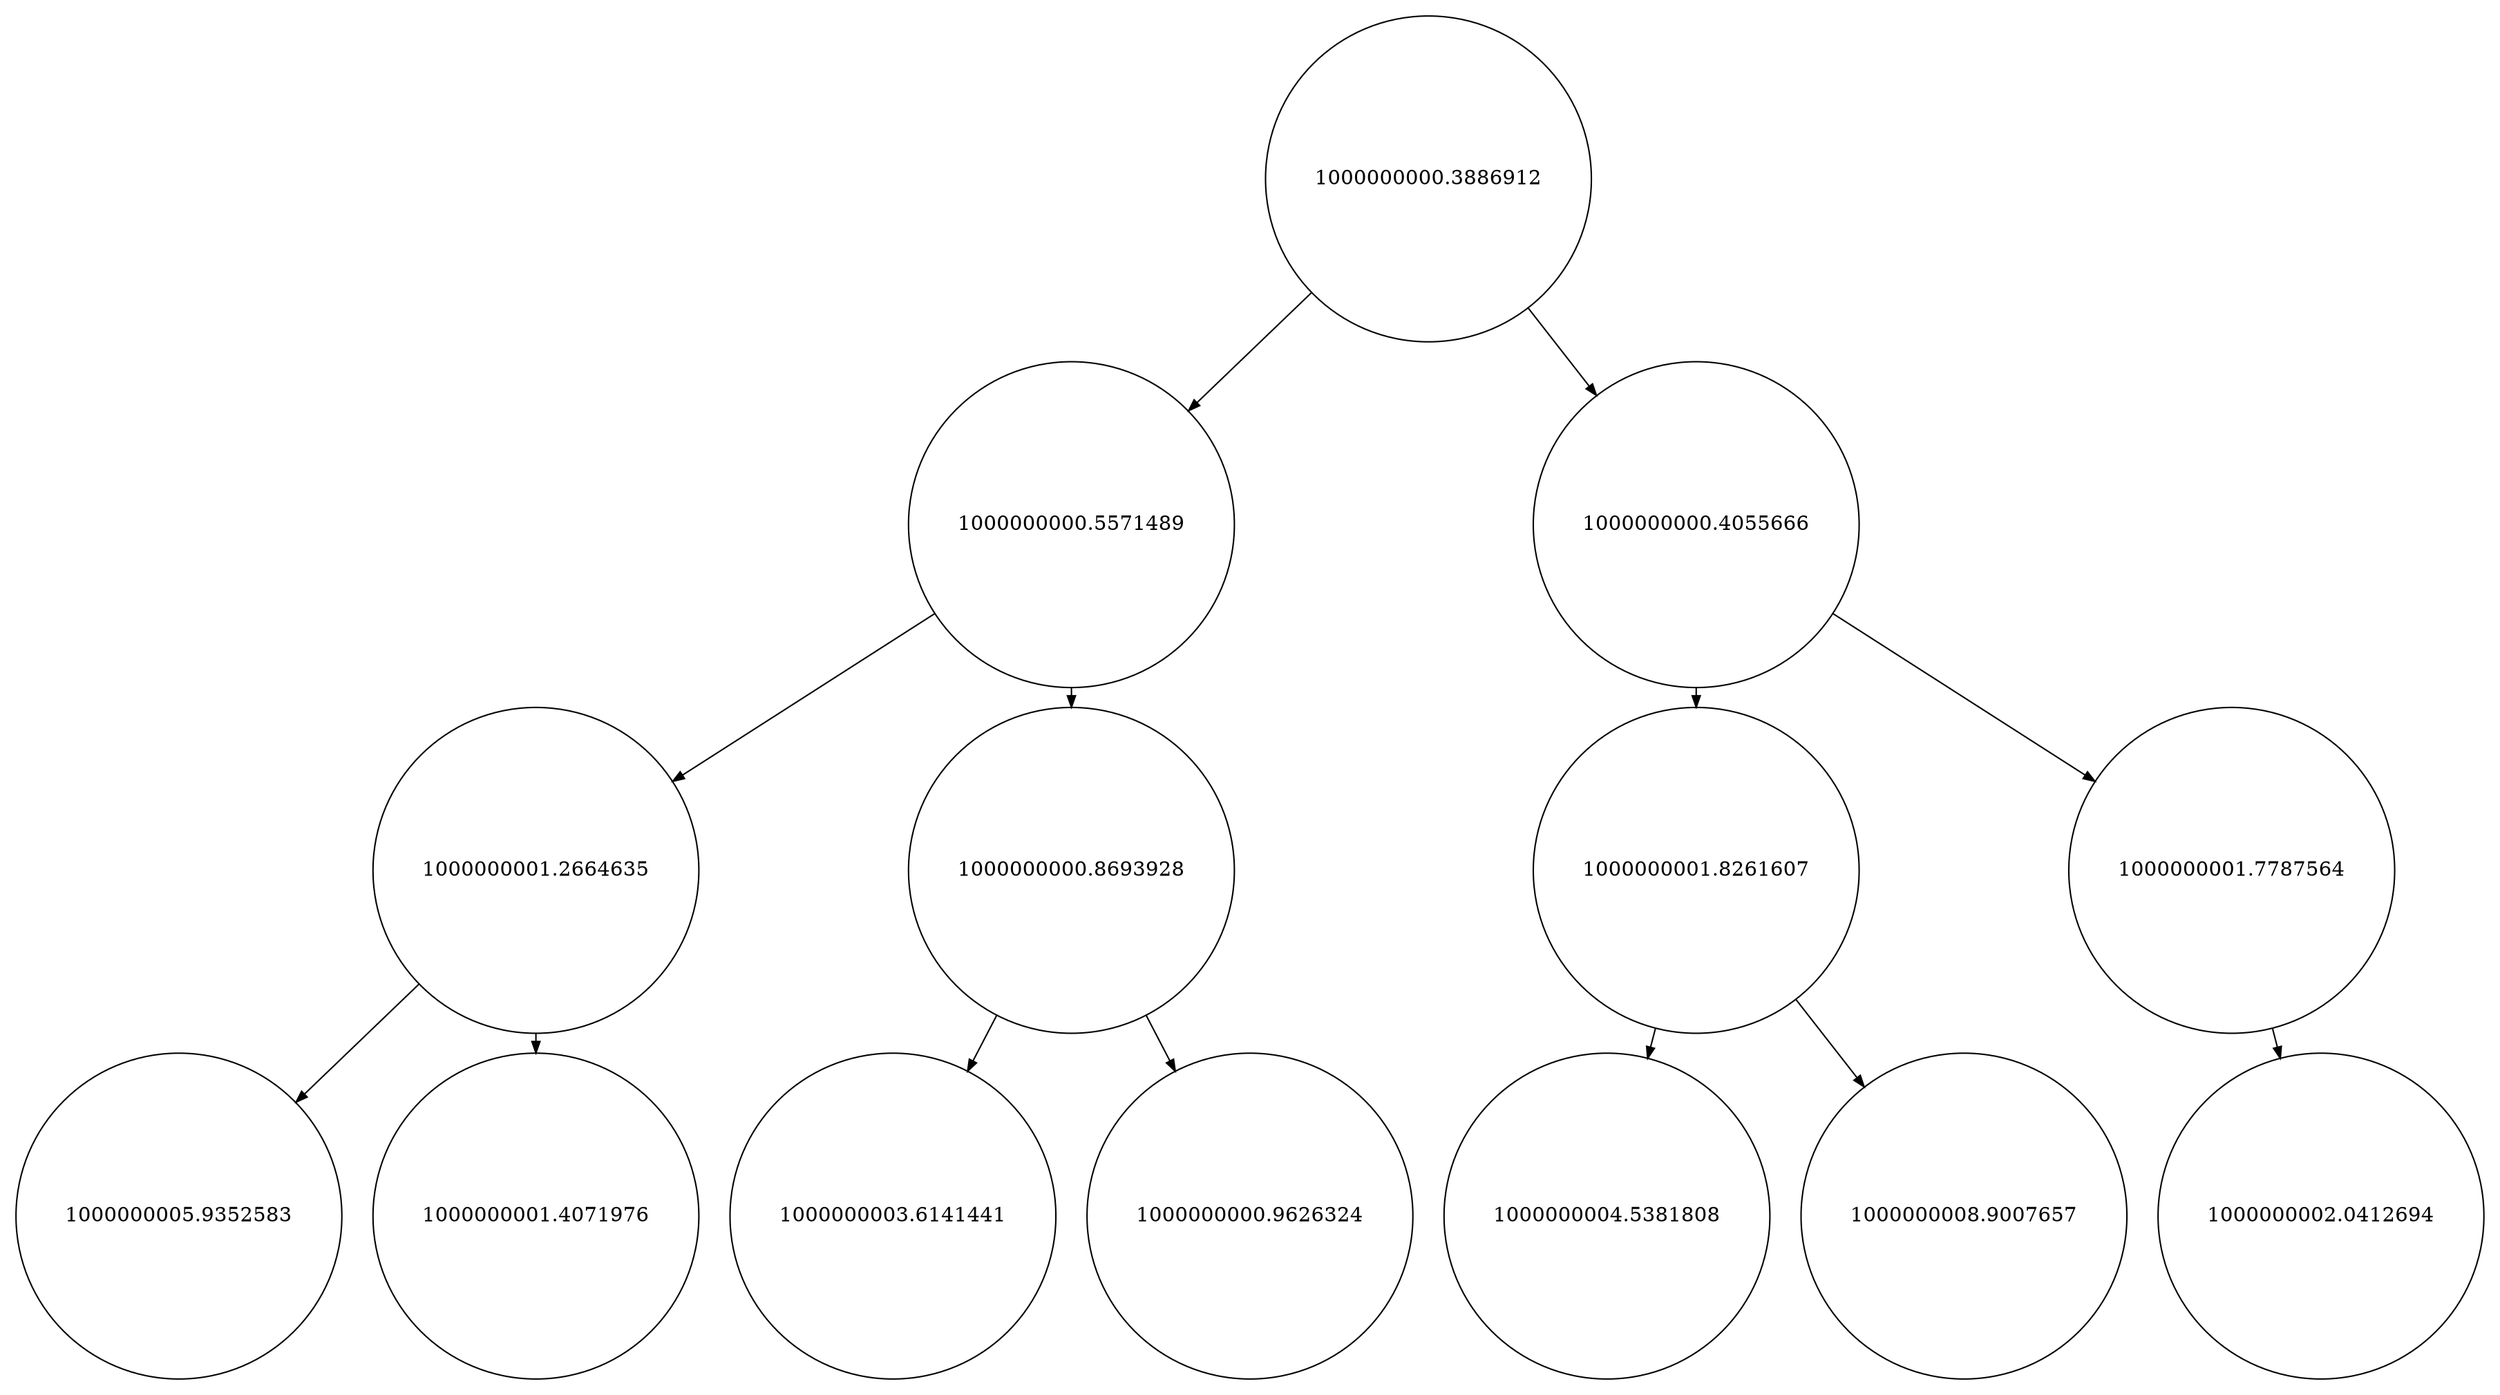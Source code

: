 
    digraph G {
    nodesep=0.3;
    ranksep=0.2;
    margin=0.1;
    node [shape=circle];
    edge [arrowsize=0.8];
    1 -> 2[side=left];
1 -> 3;
2 -> 4[side=left];
2 -> 5;
3 -> 6[side=left];
3 -> 7;
4 -> 8[side=left];
4 -> 9;
5 -> 10[side=left];
5 -> 11;
6 -> 12[side=left];
6 -> 13;
7 -> 14[side=left];
1[label="1000000000.3886912"]
2[label="1000000000.5571489"]
3[label="1000000000.4055666"]
4[label="1000000001.2664635"]
5[label="1000000000.8693928"]
6[label="1000000001.8261607"]
7[label="1000000001.7787564"]
8[label="1000000005.9352583"]
9[label="1000000001.4071976"]
10[label="1000000003.6141441"]
11[label="1000000000.9626324"]
12[label="1000000004.5381808"]
13[label="1000000008.9007657"]
14[label="1000000002.0412694"]}
